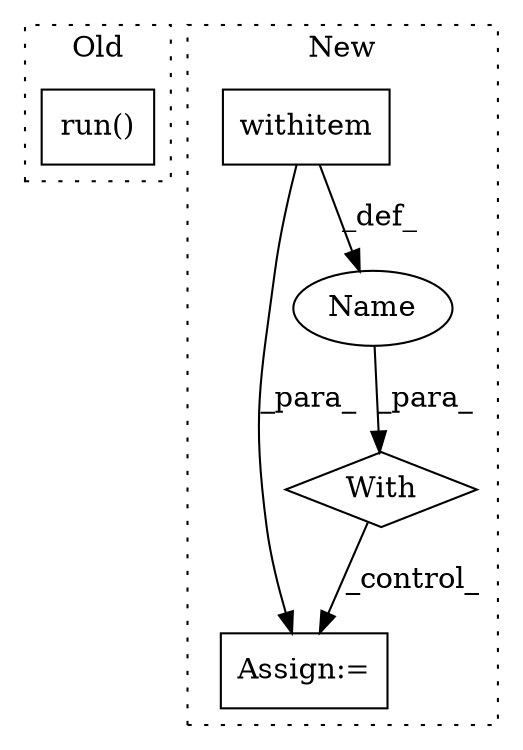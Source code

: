 digraph G {
subgraph cluster0 {
1 [label="run()" a="75" s="13052,13079" l="15,25" shape="box"];
label = "Old";
style="dotted";
}
subgraph cluster1 {
2 [label="With" a="39" s="15002,15017" l="5,110" shape="diamond"];
3 [label="withitem" a="49" s="15007" l="10" shape="box"];
4 [label="Assign:=" a="68" s="15159" l="3" shape="box"];
5 [label="Name" a="87" s="15106" l="7" shape="ellipse"];
label = "New";
style="dotted";
}
2 -> 4 [label="_control_"];
3 -> 4 [label="_para_"];
3 -> 5 [label="_def_"];
5 -> 2 [label="_para_"];
}
